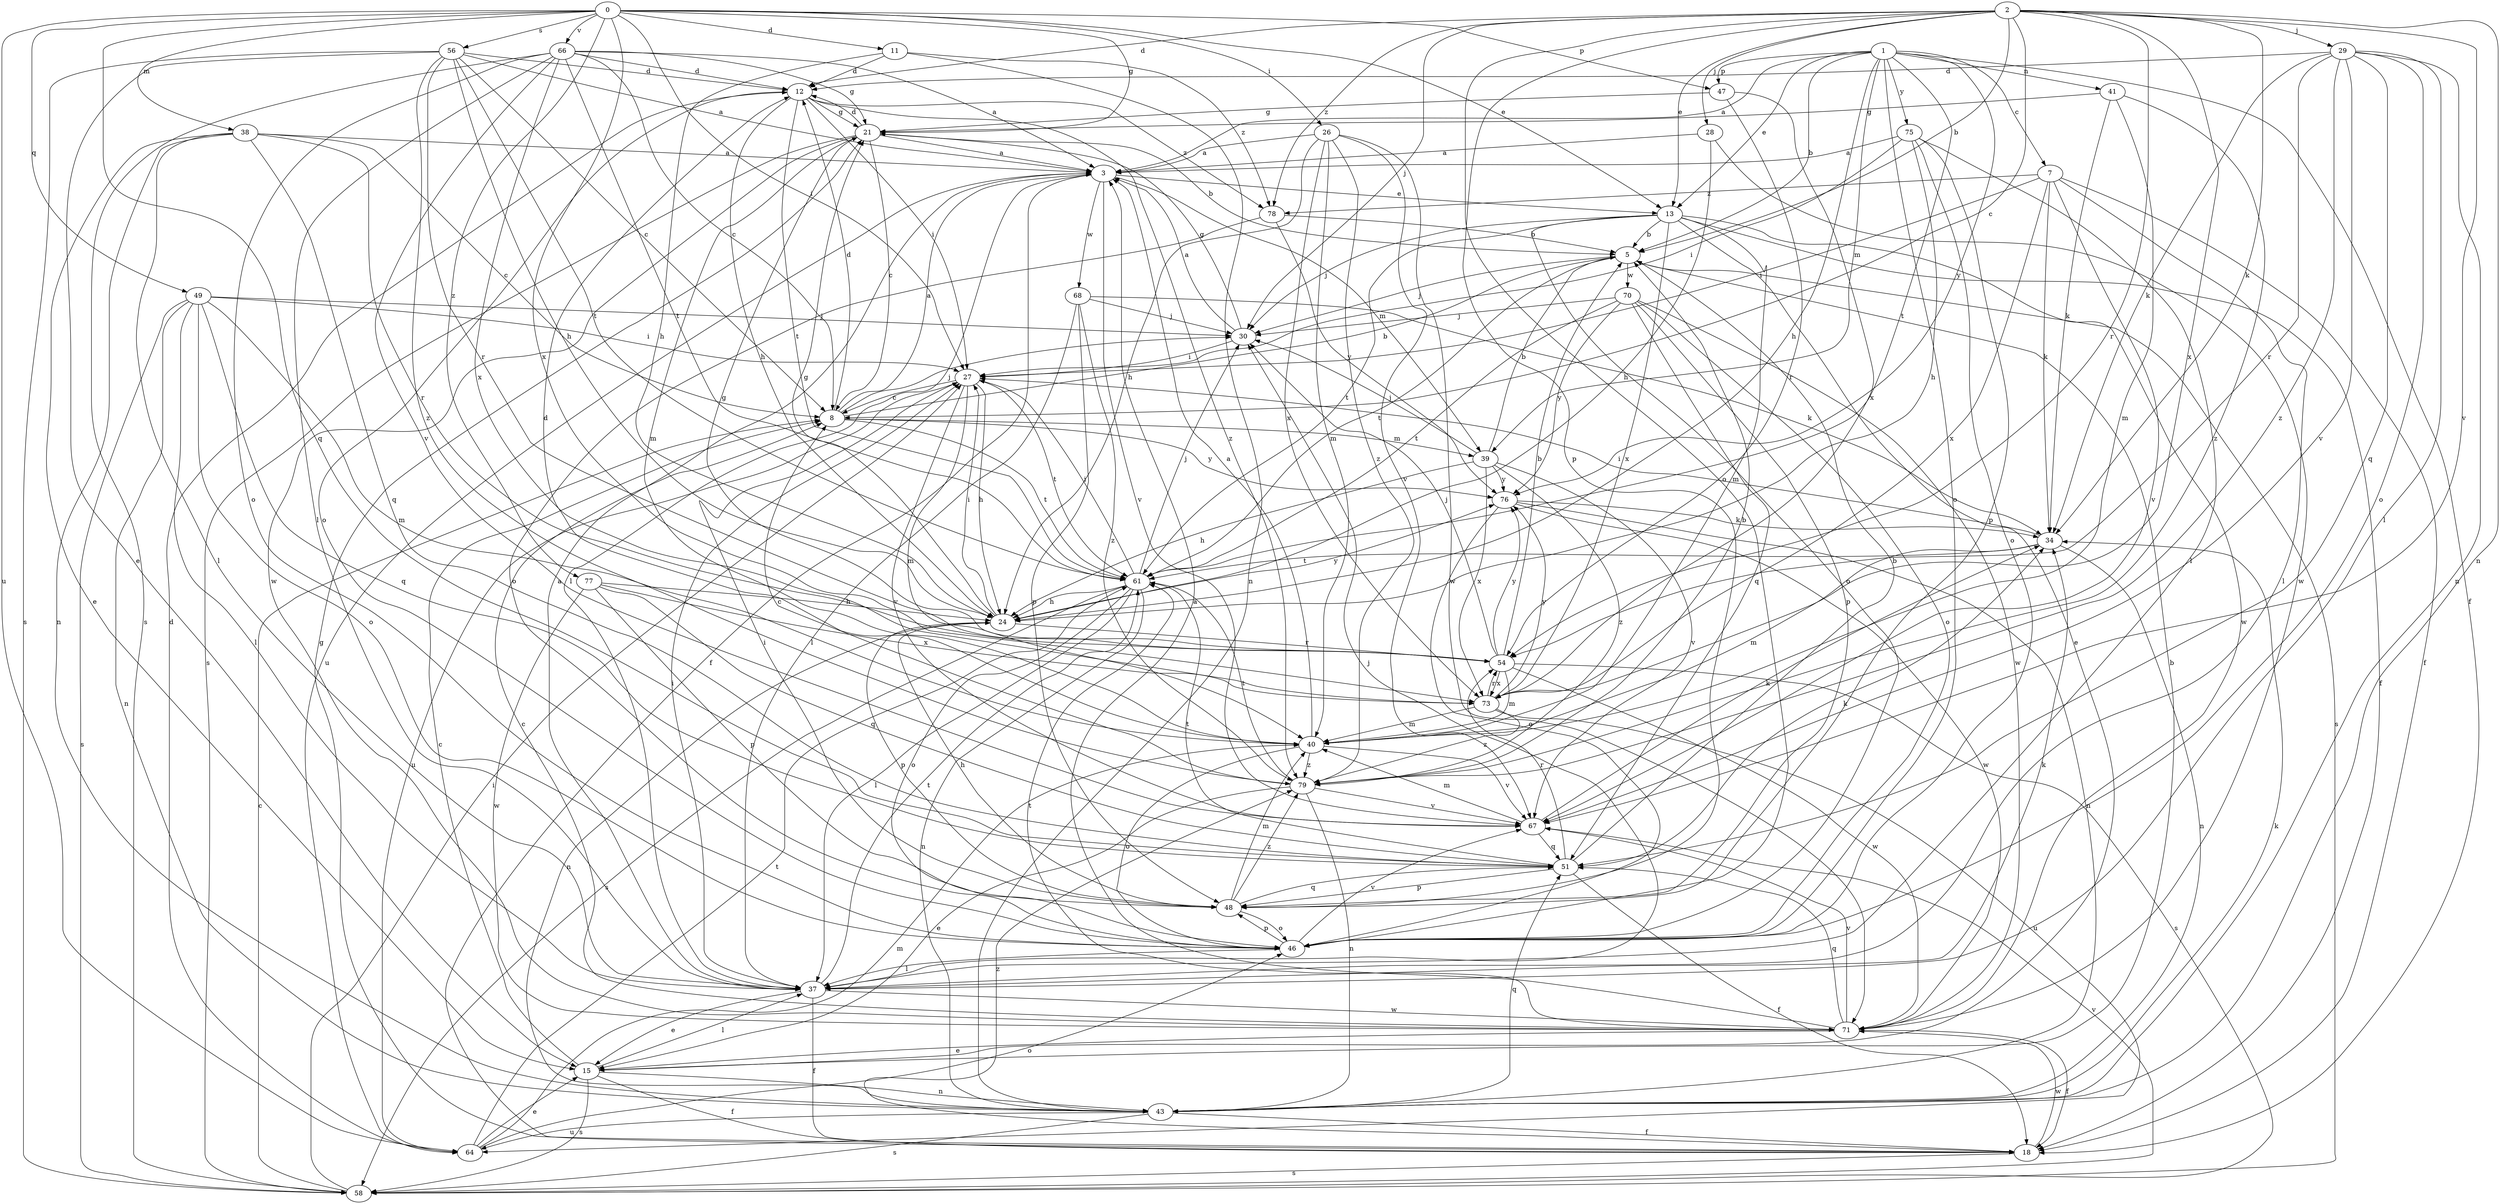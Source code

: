 strict digraph  {
0;
1;
2;
3;
5;
7;
8;
11;
12;
13;
15;
18;
21;
24;
26;
27;
28;
29;
30;
34;
37;
38;
39;
40;
41;
43;
46;
47;
48;
49;
51;
54;
56;
58;
61;
64;
66;
67;
68;
70;
71;
73;
75;
76;
77;
78;
79;
0 -> 11  [label=d];
0 -> 13  [label=e];
0 -> 21  [label=g];
0 -> 26  [label=i];
0 -> 27  [label=i];
0 -> 38  [label=m];
0 -> 47  [label=p];
0 -> 49  [label=q];
0 -> 51  [label=q];
0 -> 56  [label=s];
0 -> 64  [label=u];
0 -> 66  [label=v];
0 -> 73  [label=x];
0 -> 77  [label=z];
1 -> 3  [label=a];
1 -> 5  [label=b];
1 -> 7  [label=c];
1 -> 13  [label=e];
1 -> 18  [label=f];
1 -> 24  [label=h];
1 -> 39  [label=m];
1 -> 41  [label=n];
1 -> 46  [label=o];
1 -> 47  [label=p];
1 -> 61  [label=t];
1 -> 75  [label=y];
1 -> 76  [label=y];
2 -> 5  [label=b];
2 -> 8  [label=c];
2 -> 12  [label=d];
2 -> 13  [label=e];
2 -> 28  [label=j];
2 -> 29  [label=j];
2 -> 30  [label=j];
2 -> 34  [label=k];
2 -> 43  [label=n];
2 -> 46  [label=o];
2 -> 48  [label=p];
2 -> 54  [label=r];
2 -> 67  [label=v];
2 -> 73  [label=x];
2 -> 78  [label=z];
3 -> 13  [label=e];
3 -> 18  [label=f];
3 -> 37  [label=l];
3 -> 39  [label=m];
3 -> 64  [label=u];
3 -> 67  [label=v];
3 -> 68  [label=w];
5 -> 30  [label=j];
5 -> 58  [label=s];
5 -> 61  [label=t];
5 -> 70  [label=w];
7 -> 18  [label=f];
7 -> 27  [label=i];
7 -> 34  [label=k];
7 -> 37  [label=l];
7 -> 67  [label=v];
7 -> 73  [label=x];
7 -> 78  [label=z];
8 -> 3  [label=a];
8 -> 5  [label=b];
8 -> 12  [label=d];
8 -> 30  [label=j];
8 -> 39  [label=m];
8 -> 61  [label=t];
8 -> 76  [label=y];
11 -> 12  [label=d];
11 -> 24  [label=h];
11 -> 43  [label=n];
11 -> 78  [label=z];
12 -> 21  [label=g];
12 -> 24  [label=h];
12 -> 27  [label=i];
12 -> 46  [label=o];
12 -> 61  [label=t];
12 -> 78  [label=z];
12 -> 79  [label=z];
13 -> 5  [label=b];
13 -> 15  [label=e];
13 -> 18  [label=f];
13 -> 30  [label=j];
13 -> 40  [label=m];
13 -> 46  [label=o];
13 -> 61  [label=t];
13 -> 71  [label=w];
13 -> 73  [label=x];
15 -> 5  [label=b];
15 -> 8  [label=c];
15 -> 18  [label=f];
15 -> 37  [label=l];
15 -> 43  [label=n];
15 -> 58  [label=s];
18 -> 21  [label=g];
18 -> 58  [label=s];
18 -> 71  [label=w];
18 -> 79  [label=z];
21 -> 3  [label=a];
21 -> 5  [label=b];
21 -> 8  [label=c];
21 -> 12  [label=d];
21 -> 40  [label=m];
21 -> 58  [label=s];
21 -> 71  [label=w];
24 -> 21  [label=g];
24 -> 27  [label=i];
24 -> 43  [label=n];
24 -> 48  [label=p];
24 -> 54  [label=r];
24 -> 76  [label=y];
26 -> 3  [label=a];
26 -> 24  [label=h];
26 -> 40  [label=m];
26 -> 67  [label=v];
26 -> 71  [label=w];
26 -> 73  [label=x];
26 -> 79  [label=z];
27 -> 8  [label=c];
27 -> 24  [label=h];
27 -> 40  [label=m];
27 -> 61  [label=t];
27 -> 64  [label=u];
27 -> 67  [label=v];
28 -> 3  [label=a];
28 -> 24  [label=h];
28 -> 71  [label=w];
29 -> 12  [label=d];
29 -> 34  [label=k];
29 -> 37  [label=l];
29 -> 43  [label=n];
29 -> 46  [label=o];
29 -> 51  [label=q];
29 -> 54  [label=r];
29 -> 67  [label=v];
29 -> 79  [label=z];
30 -> 3  [label=a];
30 -> 21  [label=g];
30 -> 27  [label=i];
34 -> 27  [label=i];
34 -> 40  [label=m];
34 -> 43  [label=n];
34 -> 61  [label=t];
37 -> 3  [label=a];
37 -> 15  [label=e];
37 -> 18  [label=f];
37 -> 27  [label=i];
37 -> 30  [label=j];
37 -> 34  [label=k];
37 -> 61  [label=t];
37 -> 71  [label=w];
38 -> 3  [label=a];
38 -> 8  [label=c];
38 -> 15  [label=e];
38 -> 37  [label=l];
38 -> 43  [label=n];
38 -> 51  [label=q];
38 -> 54  [label=r];
39 -> 5  [label=b];
39 -> 24  [label=h];
39 -> 30  [label=j];
39 -> 67  [label=v];
39 -> 73  [label=x];
39 -> 76  [label=y];
39 -> 79  [label=z];
40 -> 3  [label=a];
40 -> 12  [label=d];
40 -> 46  [label=o];
40 -> 67  [label=v];
40 -> 79  [label=z];
41 -> 21  [label=g];
41 -> 34  [label=k];
41 -> 40  [label=m];
41 -> 79  [label=z];
43 -> 18  [label=f];
43 -> 34  [label=k];
43 -> 51  [label=q];
43 -> 58  [label=s];
43 -> 64  [label=u];
46 -> 37  [label=l];
46 -> 48  [label=p];
46 -> 67  [label=v];
47 -> 21  [label=g];
47 -> 54  [label=r];
47 -> 73  [label=x];
48 -> 24  [label=h];
48 -> 27  [label=i];
48 -> 40  [label=m];
48 -> 46  [label=o];
48 -> 51  [label=q];
48 -> 79  [label=z];
49 -> 27  [label=i];
49 -> 30  [label=j];
49 -> 37  [label=l];
49 -> 40  [label=m];
49 -> 43  [label=n];
49 -> 46  [label=o];
49 -> 51  [label=q];
49 -> 58  [label=s];
51 -> 5  [label=b];
51 -> 18  [label=f];
51 -> 34  [label=k];
51 -> 48  [label=p];
51 -> 54  [label=r];
51 -> 61  [label=t];
54 -> 5  [label=b];
54 -> 21  [label=g];
54 -> 30  [label=j];
54 -> 40  [label=m];
54 -> 58  [label=s];
54 -> 71  [label=w];
54 -> 73  [label=x];
54 -> 76  [label=y];
56 -> 3  [label=a];
56 -> 8  [label=c];
56 -> 12  [label=d];
56 -> 15  [label=e];
56 -> 24  [label=h];
56 -> 54  [label=r];
56 -> 58  [label=s];
56 -> 61  [label=t];
56 -> 79  [label=z];
58 -> 8  [label=c];
58 -> 27  [label=i];
58 -> 67  [label=v];
61 -> 24  [label=h];
61 -> 27  [label=i];
61 -> 30  [label=j];
61 -> 37  [label=l];
61 -> 43  [label=n];
61 -> 46  [label=o];
61 -> 58  [label=s];
64 -> 12  [label=d];
64 -> 15  [label=e];
64 -> 40  [label=m];
64 -> 46  [label=o];
64 -> 61  [label=t];
66 -> 3  [label=a];
66 -> 8  [label=c];
66 -> 12  [label=d];
66 -> 21  [label=g];
66 -> 37  [label=l];
66 -> 46  [label=o];
66 -> 58  [label=s];
66 -> 61  [label=t];
66 -> 67  [label=v];
66 -> 73  [label=x];
67 -> 34  [label=k];
67 -> 40  [label=m];
67 -> 51  [label=q];
68 -> 30  [label=j];
68 -> 34  [label=k];
68 -> 37  [label=l];
68 -> 48  [label=p];
68 -> 79  [label=z];
70 -> 30  [label=j];
70 -> 46  [label=o];
70 -> 48  [label=p];
70 -> 51  [label=q];
70 -> 61  [label=t];
70 -> 71  [label=w];
70 -> 76  [label=y];
71 -> 3  [label=a];
71 -> 8  [label=c];
71 -> 15  [label=e];
71 -> 18  [label=f];
71 -> 51  [label=q];
71 -> 61  [label=t];
71 -> 67  [label=v];
73 -> 40  [label=m];
73 -> 54  [label=r];
73 -> 64  [label=u];
73 -> 76  [label=y];
73 -> 79  [label=z];
75 -> 3  [label=a];
75 -> 24  [label=h];
75 -> 27  [label=i];
75 -> 37  [label=l];
75 -> 46  [label=o];
75 -> 48  [label=p];
76 -> 34  [label=k];
76 -> 43  [label=n];
76 -> 46  [label=o];
76 -> 71  [label=w];
77 -> 24  [label=h];
77 -> 48  [label=p];
77 -> 51  [label=q];
77 -> 71  [label=w];
77 -> 73  [label=x];
78 -> 5  [label=b];
78 -> 46  [label=o];
78 -> 76  [label=y];
79 -> 5  [label=b];
79 -> 8  [label=c];
79 -> 15  [label=e];
79 -> 43  [label=n];
79 -> 61  [label=t];
79 -> 67  [label=v];
}
